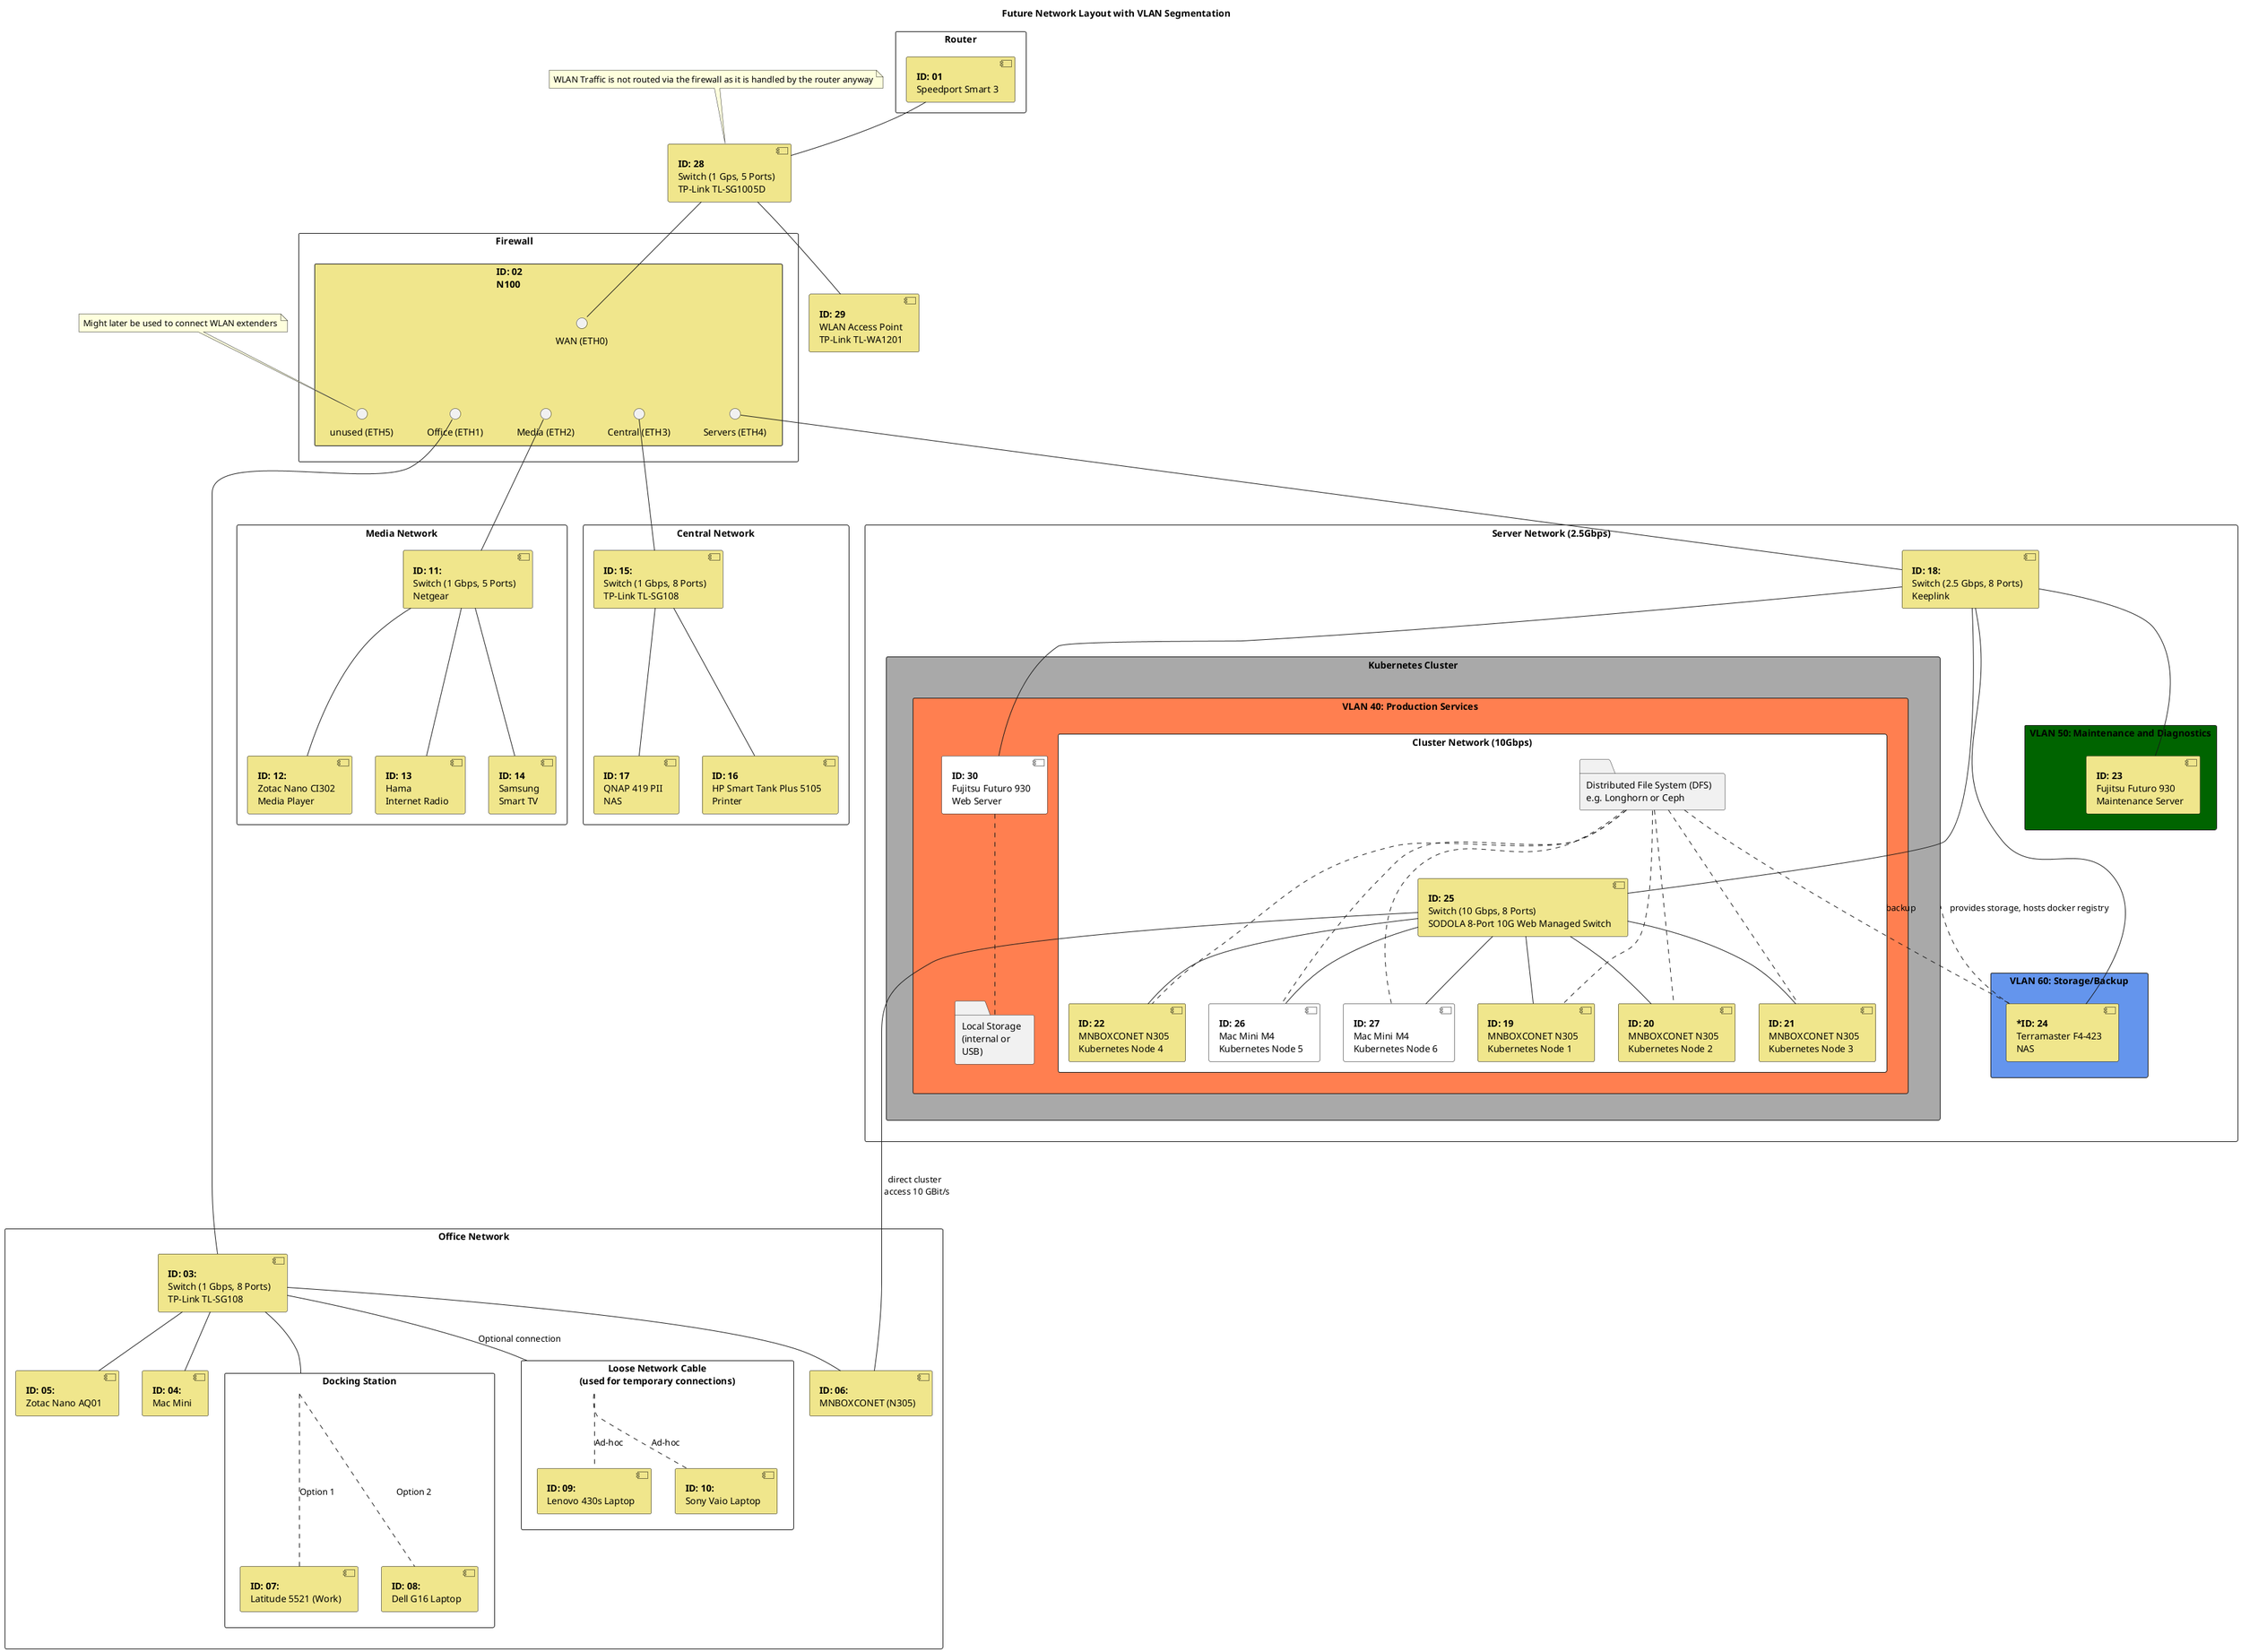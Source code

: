 @startuml
title Future Network Layout with VLAN Segmentation

skinparam component {
    BackgroundColor Khaki
    BorderColor Black
    FontColor Black
}


rectangle "Router" as Router {
    [**ID: 01**\nSpeedport Smart 3] as Router_Device
}

[**ID: 28**\nSwitch (1 Gps, 5 Ports)\nTP-Link TL-SG1005D] as SWITCH_REPEATER

[**ID: 29**\nWLAN Access Point\nTP-Link TL-WA1201] as REPEATER

rectangle "Firewall                            " as FW_Domain {
	rectangle "**ID: 02                                **\nN100                                 " as FW #Khaki {
    		circle "WAN (ETH0)" as FW_ETH_WAN
    		circle "Office (ETH1)" as FW_ETH_Office
    		circle "Media (ETH2)" as FW_ETH_Media
    		circle "Central (ETH3)" as FW_ETH_Central
    		circle "Servers (ETH4)" as FW_ETH_Servers
    		circle "unused (ETH5)" as FW_ETH_free
	}
}

rectangle "Office Network" as Office {
  	
    [**ID: 03:**\nSwitch (1 Gbps, 8 Ports)\nTP-Link TL-SG108] as SWITCH_OFFICE 

    [**ID: 04:**\nMac Mini] as PC_Mac
    [**ID: 05:**\nZotac Nano AQ01] as PC_Zotac
    [**ID: 06:**\nMNBOXCONET (N305)] as PC_MNBOX

    rectangle "Docking Station" as Dock {
        [**ID: 07:**\nLatitude 5521 (Work)] as Dock_Latitude
        [**ID: 08:**\nDell G16 Laptop] as Dock_G16
    }

    rectangle "Loose Network Cable\n(used for temporary connections)" as LooseCable {
        [**ID: 09:**\nLenovo 430s Laptop] as Cable_Lenovo
        [**ID: 10:**\nSony Vaio Laptop] as Cable_Sony
    }
}

rectangle "Media Network" as Media {
	
    [**ID: 11:**\nSwitch (1 Gbps, 5 Ports)\nNetgear] as SWITCH_MEDIA

    [**ID: 12:**\nZotac Nano CI302\nMedia Player] as Media_Zotac
    [**ID: 13**\nHama\nInternet Radio] as Media_Radio
    [**ID: 14**\nSamsung\nSmart TV] as Media_TV
}

rectangle "Central Network" as Central {
	
    [**ID: 15:**\nSwitch (1 Gbps, 8 Ports)\nTP-Link TL-SG108] as SWITCH_CENTRAL

    [**ID: 16**\nHP Smart Tank Plus 5105\nPrinter] as Central_Printer
    [**ID: 17**\nQNAP 419 PII\nNAS] as Central_NAS
}

rectangle "Server Network (2.5Gbps)" as ServerNet {

    [**ID: 18:**\nSwitch (2.5 Gbps, 8 Ports)\nKeeplink] as SWITCH_SERVERS

    rectangle "Kubernetes Cluster" as K8s #Darkgrey {
	    rectangle "VLAN 40: Production Services" as VLAN40 #Coral {
		rectangle "Cluster Network (10Gbps)" as ClusterNet #White {
    			folder "Distributed File System (DFS)\ne.g. Longhorn or Ceph" as DFS
        		[**ID: 25**\nSwitch (10 Gbps, 8 Ports)\nSODOLA 8-Port 10G Web Managed Switch] as SWITCH_CLUSTER
        		[**ID: 19**\nMNBOXCONET N305\nKubernetes Node 1] as Cluster_Node_1
        		[**ID: 20**\nMNBOXCONET N305\nKubernetes Node 2] as Cluster_Node_2
        		[**ID: 21**\nMNBOXCONET N305\nKubernetes Node 3] as Cluster_Node_3
        		[**ID: 22**\nMNBOXCONET N305\nKubernetes Node 4] as Cluster_Node_4
        		[**ID: 26**\nMac Mini M4\nKubernetes Node 5] as Cluster_Node_5 #White
        		[**ID: 27**\nMac Mini M4\nKubernetes Node 6] as Cluster_Node_6 #White
		}
	        [**ID: 30**\nFujitsu Futuro 930\nWeb Server] as Web_Server #White
		folder "Local Storage\n(internal or\nUSB)" as local_storage
    	  }
     }

     rectangle "VLAN 60: Storage/Backup" as VLAN60 #CornflowerBlue {
        [***ID: 24**\nTerramaster F4-423\nNAS] as NAS_Storage
     }

     rectangle "VLAN 50: Maintenance and Diagnostics" as VLAN50 #DarkGreen {
        [**ID: 23**\nFujitsu Futuro 930\nMaintenance Server] as Maintenance_Server
    }
}

Router_Device -- SWITCH_REPEATER
SWITCH_REPEATER -- REPEATER
SWITCH_REPEATER -- FW_ETH_WAN

FW_ETH_WAN -[hidden]- FW_ETH_Office
FW_ETH_WAN -[hidden]- FW_ETH_Media
FW_ETH_WAN -[hidden]- FW_ETH_Central
FW_ETH_WAN -[hidden]- FW_ETH_Servers
FW_ETH_WAN -[hidden]- FW_ETH_free

FW_ETH_Office --- SWITCH_OFFICE
FW_ETH_Media --- SWITCH_MEDIA
FW_ETH_Central --- SWITCH_CENTRAL
FW_ETH_Servers --- SWITCH_SERVERS

SWITCH_OFFICE -- PC_Mac
SWITCH_OFFICE -- PC_Zotac
SWITCH_OFFICE -- PC_MNBOX
SWITCH_OFFICE -- Dock
SWITCH_OFFICE -- LooseCable : Optional connection

LooseCable .- Cable_Lenovo : Ad-hoc
LooseCable .- Cable_Sony : Ad-hoc

Dock -.- Dock_Latitude : Option 1
Dock -.- Dock_G16 : Option 2

SWITCH_MEDIA -- Media_Zotac
SWITCH_MEDIA -- Media_Radio
SWITCH_MEDIA -- Media_TV

SWITCH_CENTRAL -- Central_Printer
SWITCH_CENTRAL -- Central_NAS

SWITCH_SERVERS -[hidden]- VLAN40 : Production Services
SWITCH_SERVERS -[hidden]- VLAN50 : Maintenance and Diagnostics
SWITCH_SERVERS -[hidden]- VLAN60 : Storage/Backup

SWITCH_SERVERS -- SWITCH_CLUSTER
SWITCH_SERVERS -- Maintenance_Server 
SWITCH_SERVERS -- Web_Server 
SWITCH_SERVERS -- NAS_Storage 

Web_Server ... local_storage

SWITCH_CLUSTER -- Cluster_Node_1
SWITCH_CLUSTER -- Cluster_Node_2
SWITCH_CLUSTER -- Cluster_Node_3
SWITCH_CLUSTER -- Cluster_Node_4
SWITCH_CLUSTER -- Cluster_Node_5
SWITCH_CLUSTER -- Cluster_Node_6

SWITCH_CLUSTER ----- PC_MNBOX : direct cluster \n access 10 GBit/s

DFS ... Cluster_Node_1
DFS ... Cluster_Node_2
DFS ... Cluster_Node_3
DFS ... Cluster_Node_4
DFS ... Cluster_Node_5
DFS ... Cluster_Node_6
DFS ... NAS_Storage: backup




K8s ... NAS_Storage: provides storage, hosts docker registry


' note top of ServerNet : VLANs logically isolate server functions.
note top of FW_ETH_free : Might later be used to connect WLAN extenders

note top of SWITCH_REPEATER : WLAN Traffic is not routed via the firewall as it is handled by the router anyway

@enduml

